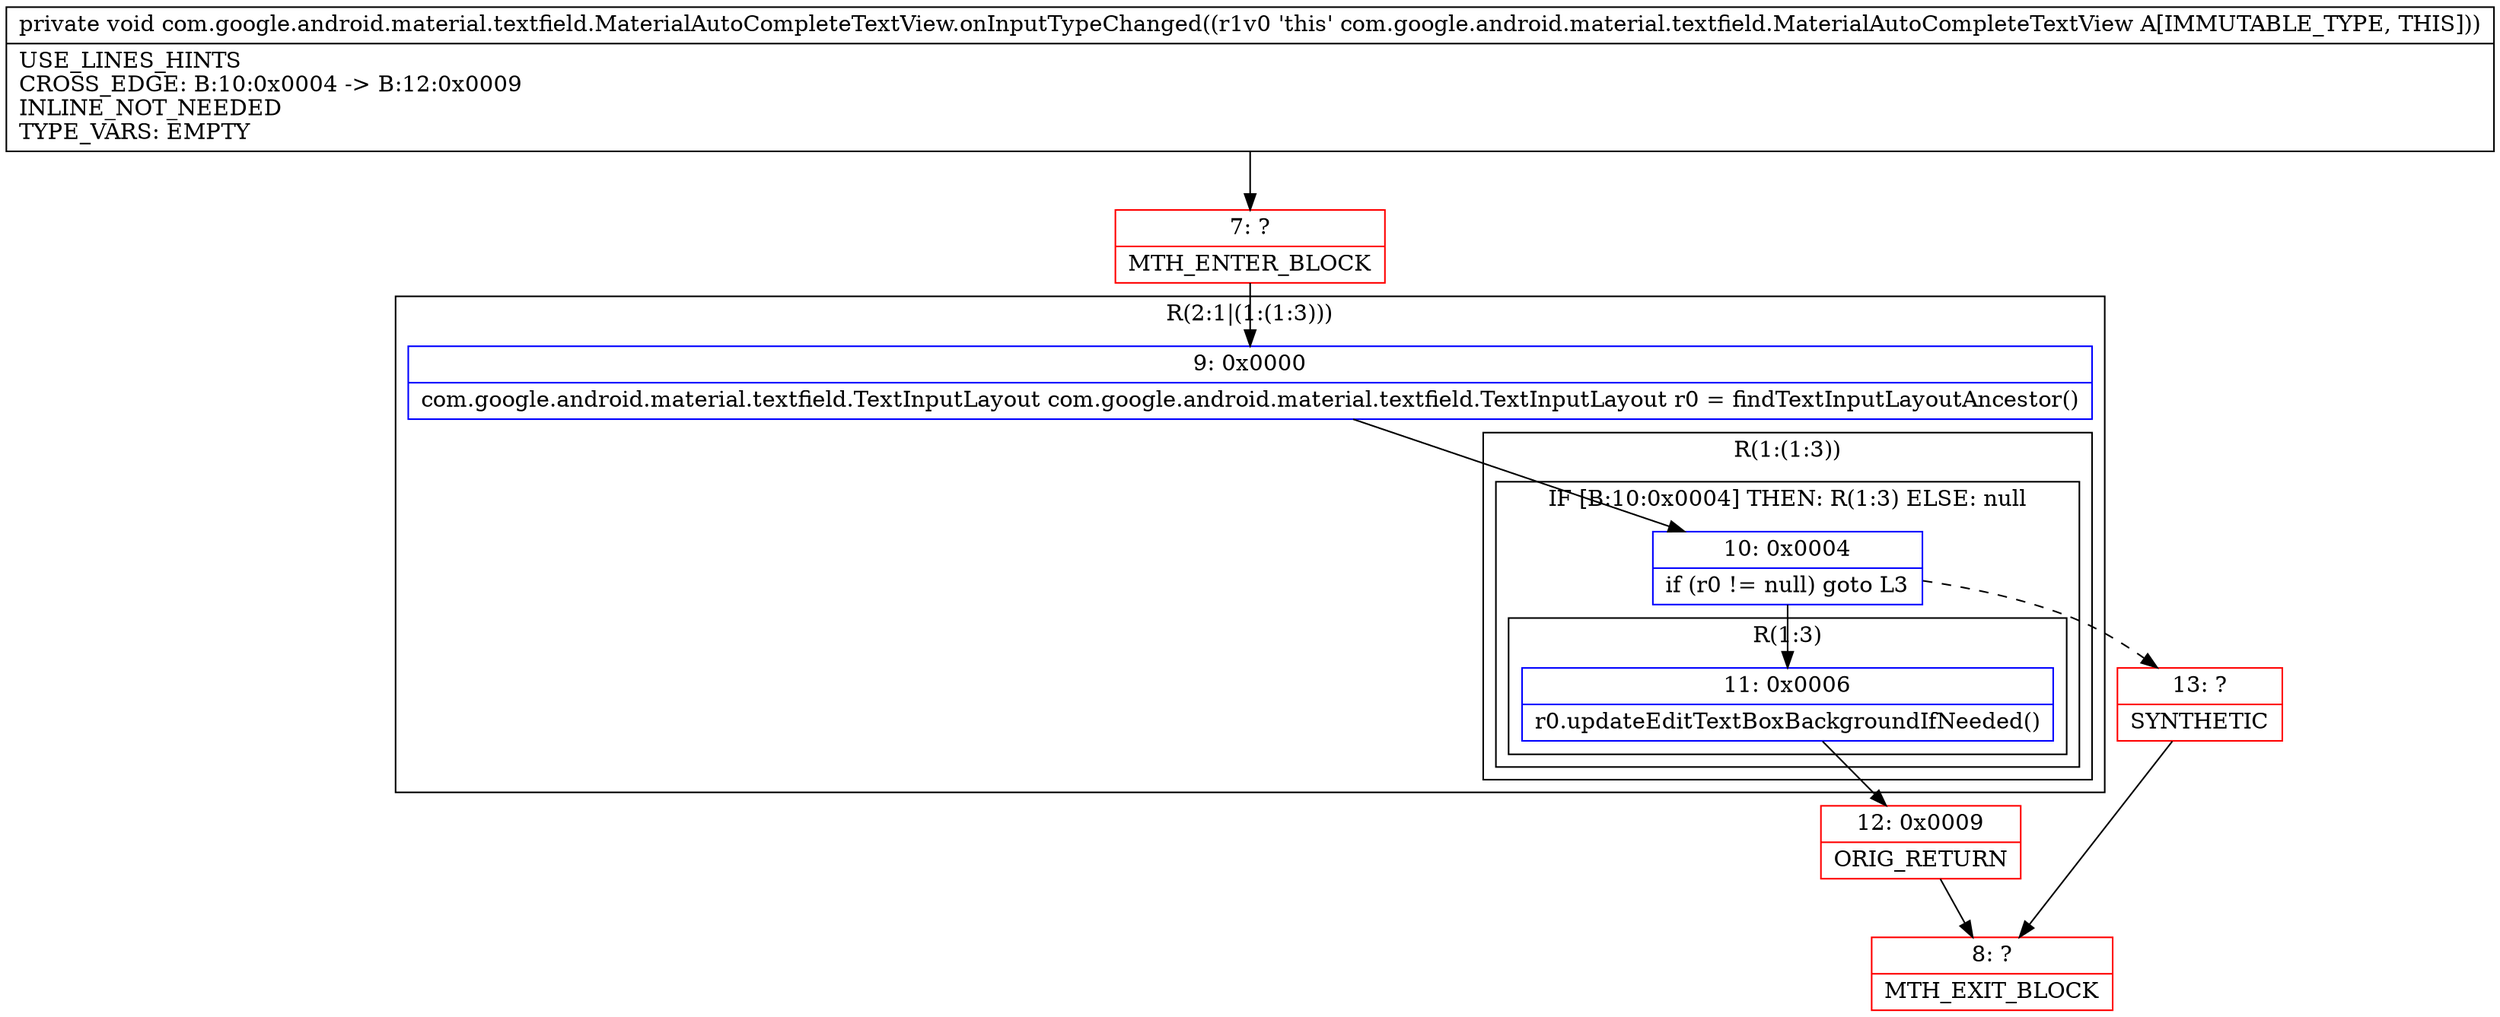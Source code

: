 digraph "CFG forcom.google.android.material.textfield.MaterialAutoCompleteTextView.onInputTypeChanged()V" {
subgraph cluster_Region_1764649565 {
label = "R(2:1|(1:(1:3)))";
node [shape=record,color=blue];
Node_9 [shape=record,label="{9\:\ 0x0000|com.google.android.material.textfield.TextInputLayout com.google.android.material.textfield.TextInputLayout r0 = findTextInputLayoutAncestor()\l}"];
subgraph cluster_Region_589011741 {
label = "R(1:(1:3))";
node [shape=record,color=blue];
subgraph cluster_IfRegion_555921724 {
label = "IF [B:10:0x0004] THEN: R(1:3) ELSE: null";
node [shape=record,color=blue];
Node_10 [shape=record,label="{10\:\ 0x0004|if (r0 != null) goto L3\l}"];
subgraph cluster_Region_790696186 {
label = "R(1:3)";
node [shape=record,color=blue];
Node_11 [shape=record,label="{11\:\ 0x0006|r0.updateEditTextBoxBackgroundIfNeeded()\l}"];
}
}
}
}
Node_7 [shape=record,color=red,label="{7\:\ ?|MTH_ENTER_BLOCK\l}"];
Node_12 [shape=record,color=red,label="{12\:\ 0x0009|ORIG_RETURN\l}"];
Node_8 [shape=record,color=red,label="{8\:\ ?|MTH_EXIT_BLOCK\l}"];
Node_13 [shape=record,color=red,label="{13\:\ ?|SYNTHETIC\l}"];
MethodNode[shape=record,label="{private void com.google.android.material.textfield.MaterialAutoCompleteTextView.onInputTypeChanged((r1v0 'this' com.google.android.material.textfield.MaterialAutoCompleteTextView A[IMMUTABLE_TYPE, THIS]))  | USE_LINES_HINTS\lCROSS_EDGE: B:10:0x0004 \-\> B:12:0x0009\lINLINE_NOT_NEEDED\lTYPE_VARS: EMPTY\l}"];
MethodNode -> Node_7;Node_9 -> Node_10;
Node_10 -> Node_11;
Node_10 -> Node_13[style=dashed];
Node_11 -> Node_12;
Node_7 -> Node_9;
Node_12 -> Node_8;
Node_13 -> Node_8;
}

